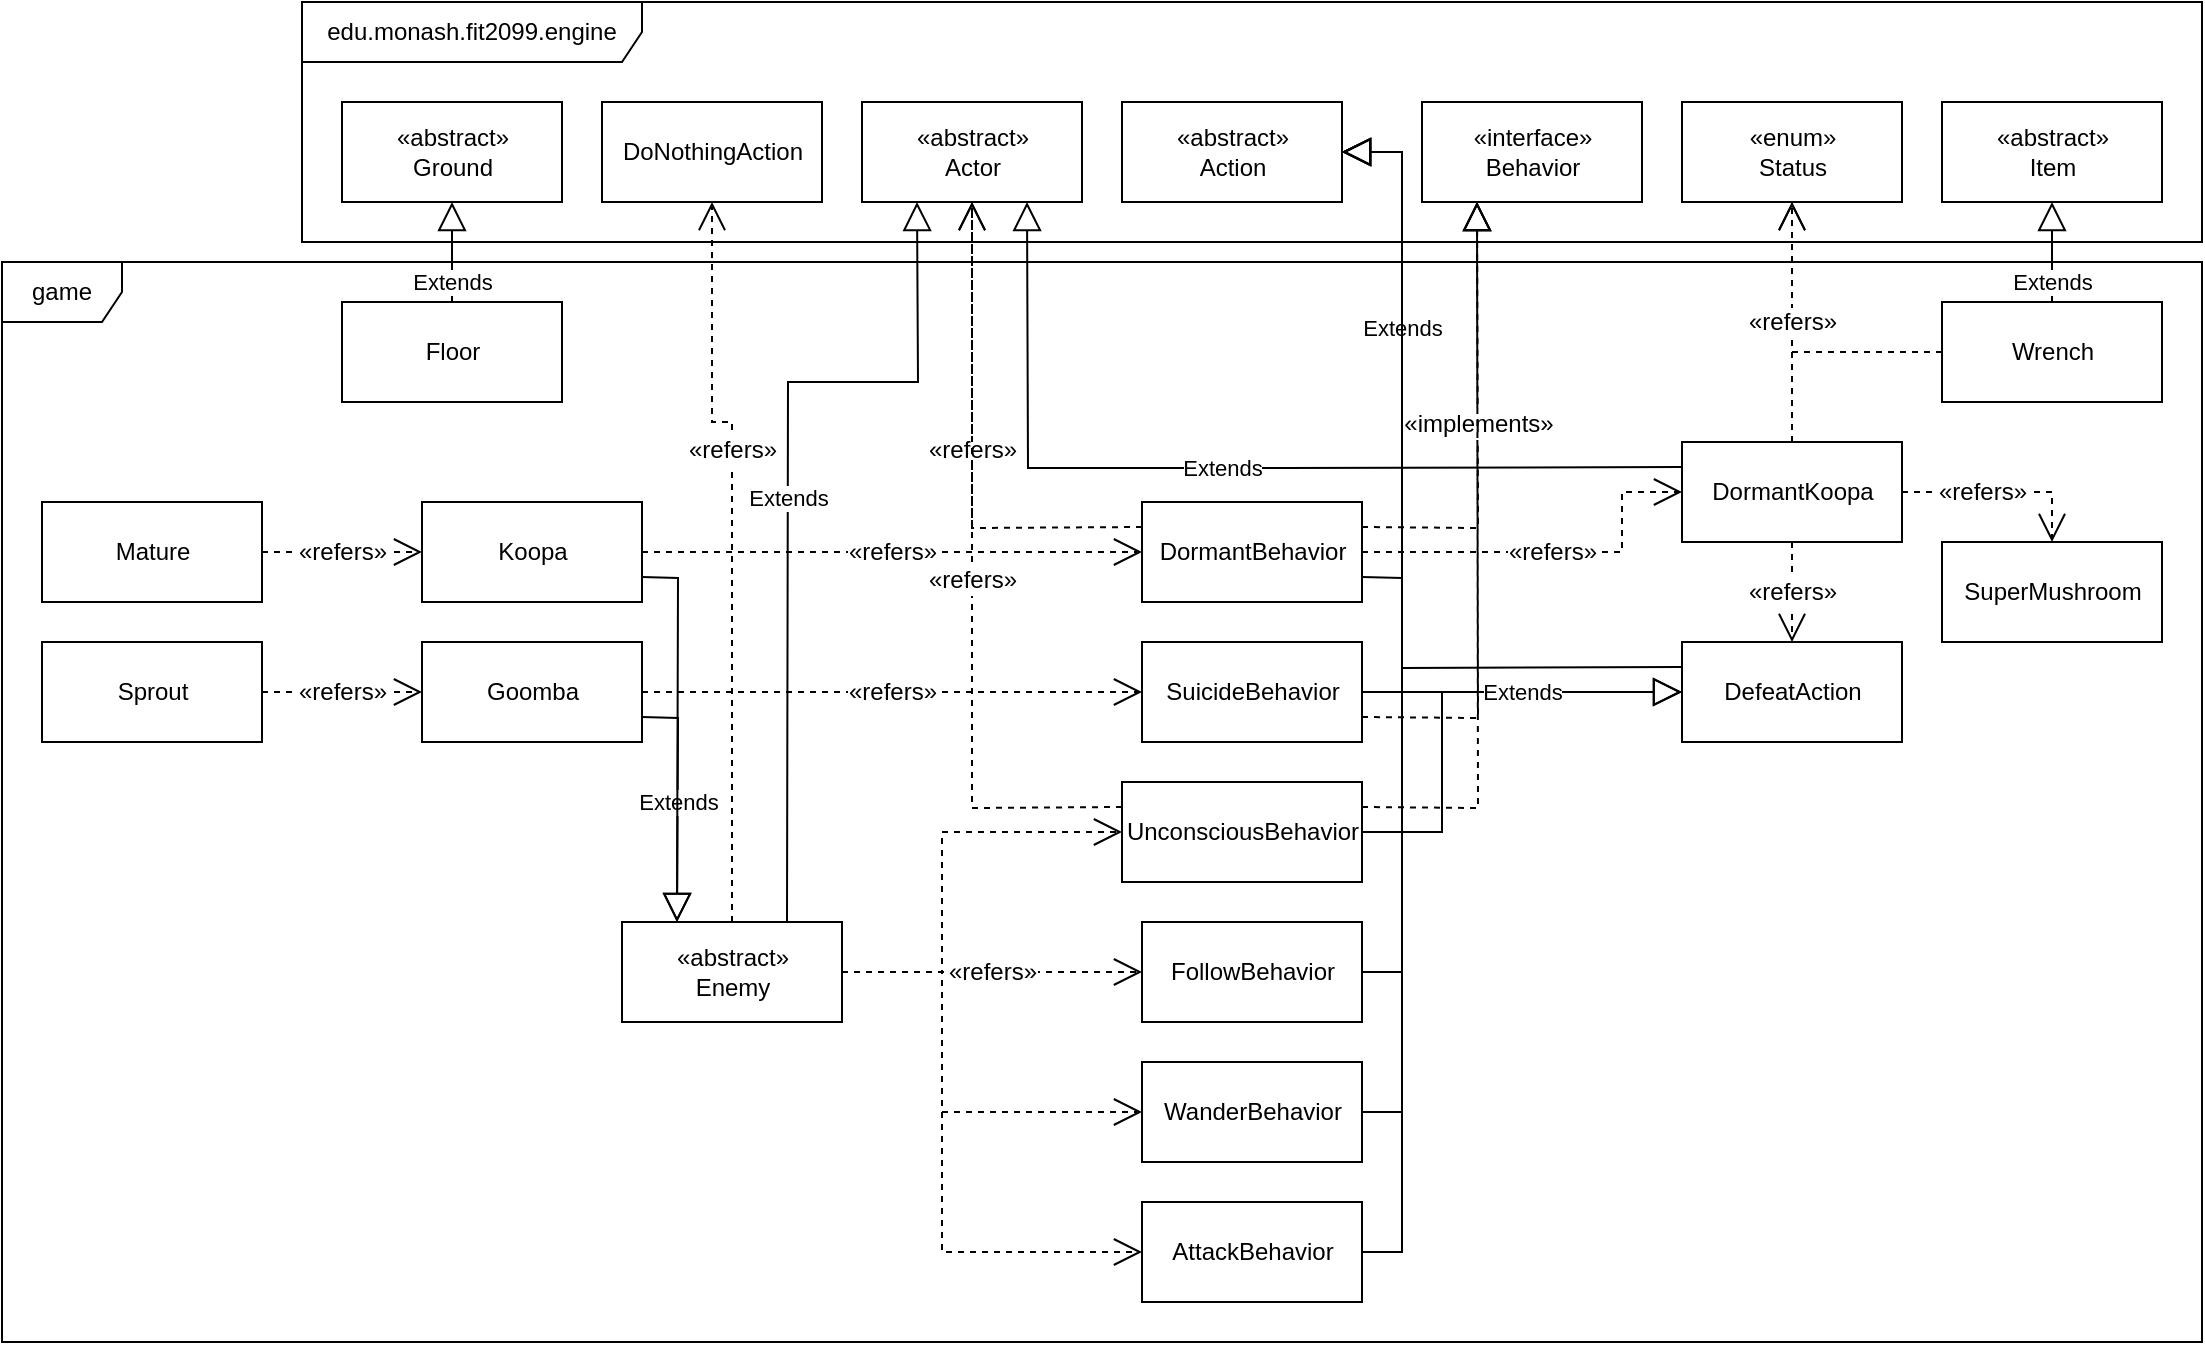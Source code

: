 <mxfile>
    <diagram id="pPEVgfL-dkFLMAk7b_JX" name="Page-1">
        <mxGraphModel dx="1452" dy="1133" grid="1" gridSize="10" guides="1" tooltips="1" connect="1" arrows="1" fold="1" page="1" pageScale="1" pageWidth="1169" pageHeight="827" math="0" shadow="0">
            <root>
                <mxCell id="0"/>
                <mxCell id="1" parent="0"/>
                <mxCell id="25" value="edu.monash.fit2099.engine" style="shape=umlFrame;whiteSpace=wrap;html=1;width=170;height=30;" parent="1" vertex="1">
                    <mxGeometry x="190" y="30" width="950" height="120" as="geometry"/>
                </mxCell>
                <mxCell id="26" value="game" style="shape=umlFrame;whiteSpace=wrap;html=1;" parent="1" vertex="1">
                    <mxGeometry x="40" y="160" width="1100" height="540" as="geometry"/>
                </mxCell>
                <mxCell id="3" value="Floor" style="html=1;" parent="1" vertex="1">
                    <mxGeometry x="210" y="180" width="110" height="50" as="geometry"/>
                </mxCell>
                <mxCell id="4" value="SuicideBehavior" style="html=1;" parent="1" vertex="1">
                    <mxGeometry x="610" y="350" width="110" height="50" as="geometry"/>
                </mxCell>
                <mxCell id="5" value="DefeatAction" style="html=1;" parent="1" vertex="1">
                    <mxGeometry x="880" y="350" width="110" height="50" as="geometry"/>
                </mxCell>
                <mxCell id="6" value="UnconsciousBehavior" style="html=1;" parent="1" vertex="1">
                    <mxGeometry x="600" y="420" width="120" height="50" as="geometry"/>
                </mxCell>
                <mxCell id="7" value="DormantBehavior" style="html=1;" parent="1" vertex="1">
                    <mxGeometry x="610" y="280" width="110" height="50" as="geometry"/>
                </mxCell>
                <mxCell id="8" value="AttackBehavior" style="html=1;" parent="1" vertex="1">
                    <mxGeometry x="610" y="630" width="110" height="50" as="geometry"/>
                </mxCell>
                <mxCell id="10" value="DormantKoopa" style="html=1;" parent="1" vertex="1">
                    <mxGeometry x="880" y="250" width="110" height="50" as="geometry"/>
                </mxCell>
                <mxCell id="11" value="Koopa" style="html=1;" parent="1" vertex="1">
                    <mxGeometry x="250" y="280" width="110" height="50" as="geometry"/>
                </mxCell>
                <mxCell id="12" value="Goomba" style="html=1;" parent="1" vertex="1">
                    <mxGeometry x="250" y="350" width="110" height="50" as="geometry"/>
                </mxCell>
                <mxCell id="13" value="Wrench" style="html=1;" parent="1" vertex="1">
                    <mxGeometry x="1010" y="180" width="110" height="50" as="geometry"/>
                </mxCell>
                <mxCell id="14" value="Mature" style="html=1;" parent="1" vertex="1">
                    <mxGeometry x="60" y="280" width="110" height="50" as="geometry"/>
                </mxCell>
                <mxCell id="15" value="Sprout" style="html=1;" parent="1" vertex="1">
                    <mxGeometry x="60" y="350" width="110" height="50" as="geometry"/>
                </mxCell>
                <mxCell id="16" value="«abstract»&lt;br&gt;Actor" style="html=1;" parent="1" vertex="1">
                    <mxGeometry x="470" y="80" width="110" height="50" as="geometry"/>
                </mxCell>
                <mxCell id="17" value="«abstract»&lt;br&gt;Enemy" style="html=1;" parent="1" vertex="1">
                    <mxGeometry x="350" y="490" width="110" height="50" as="geometry"/>
                </mxCell>
                <mxCell id="20" value="«enum»&lt;br&gt;Status" style="html=1;" parent="1" vertex="1">
                    <mxGeometry x="880" y="80" width="110" height="50" as="geometry"/>
                </mxCell>
                <mxCell id="21" value="«abstract»&lt;br&gt;Ground&lt;span style=&quot;color: rgba(0 , 0 , 0 , 0) ; font-family: monospace ; font-size: 0px&quot;&gt;%3CmxGraphModel%3E%3Croot%3E%3CmxCell%20id%3D%220%22%2F%3E%3CmxCell%20id%3D%221%22%20parent%3D%220%22%2F%3E%3CmxCell%20id%3D%222%22%20value%3D%22Extends%22%20style%3D%22endArrow%3Dblock%3BendSize%3D12%3Bhtml%3D1%3BendFill%3D0%3BentryX%3D0.5%3BentryY%3D1%3BentryDx%3D0%3BentryDy%3D0%3BexitX%3D1%3BexitY%3D0.5%3BexitDx%3D0%3BexitDy%3D0%3Brounded%3D0%3B%22%20edge%3D%221%22%20parent%3D%221%22%3E%3CmxGeometry%20width%3D%22160%22%20relative%3D%221%22%20as%3D%22geometry%22%3E%3CmxPoint%20x%3D%22820%22%20y%3D%22455%22%20as%3D%22sourcePoint%22%2F%3E%3CmxPoint%20x%3D%22875%22%20y%3D%22345%22%20as%3D%22targetPoint%22%2F%3E%3CArray%20as%3D%22points%22%3E%3CmxPoint%20x%3D%22875%22%20y%3D%22455%22%2F%3E%3C%2FArray%3E%3C%2FmxGeometry%3E%3C%2FmxCell%3E%3C%2Froot%3E%3C%2FmxGraphModel%3E&lt;/span&gt;" style="html=1;" parent="1" vertex="1">
                    <mxGeometry x="210" y="80" width="110" height="50" as="geometry"/>
                </mxCell>
                <mxCell id="22" value="Extends" style="endArrow=block;endSize=12;html=1;endFill=0;entryX=0.5;entryY=1;entryDx=0;entryDy=0;exitX=0.5;exitY=0;exitDx=0;exitDy=0;rounded=0;" parent="1" source="3" target="21" edge="1">
                    <mxGeometry x="-0.6" width="160" relative="1" as="geometry">
                        <mxPoint x="1830" y="645" as="sourcePoint"/>
                        <mxPoint x="1885" y="535" as="targetPoint"/>
                        <Array as="points"/>
                        <mxPoint as="offset"/>
                    </mxGeometry>
                </mxCell>
                <mxCell id="23" value="" style="endArrow=block;endSize=12;html=1;endFill=0;dashed=1;entryX=0.25;entryY=1;entryDx=0;entryDy=0;exitX=1;exitY=0.25;exitDx=0;exitDy=0;rounded=0;" parent="1" source="6" target="33" edge="1">
                    <mxGeometry width="160" relative="1" as="geometry">
                        <mxPoint x="1010" y="199" as="sourcePoint"/>
                        <mxPoint x="960" y="169" as="targetPoint"/>
                        <Array as="points">
                            <mxPoint x="778" y="433"/>
                        </Array>
                    </mxGeometry>
                </mxCell>
                <mxCell id="24" value="«abstract»&lt;br&gt;Action" style="html=1;" parent="1" vertex="1">
                    <mxGeometry x="600" y="80" width="110" height="50" as="geometry"/>
                </mxCell>
                <mxCell id="27" value="«abstract»&lt;br&gt;Item" style="html=1;" parent="1" vertex="1">
                    <mxGeometry x="1010" y="80" width="110" height="50" as="geometry"/>
                </mxCell>
                <mxCell id="30" value="Extends" style="endArrow=block;endSize=12;html=1;endFill=0;rounded=0;exitX=0;exitY=0.25;exitDx=0;exitDy=0;entryX=1;entryY=0.5;entryDx=0;entryDy=0;" parent="1" source="5" target="24" edge="1">
                    <mxGeometry x="0.448" width="160" relative="1" as="geometry">
                        <mxPoint x="790" y="280" as="sourcePoint"/>
                        <mxPoint x="710" y="110" as="targetPoint"/>
                        <Array as="points">
                            <mxPoint x="740" y="363"/>
                            <mxPoint x="740" y="105"/>
                        </Array>
                        <mxPoint as="offset"/>
                    </mxGeometry>
                </mxCell>
                <mxCell id="33" value="«interface»&lt;br&gt;Behavior" style="html=1;" parent="1" vertex="1">
                    <mxGeometry x="750" y="80" width="110" height="50" as="geometry"/>
                </mxCell>
                <mxCell id="34" value="&lt;span style=&quot;font-size: 12px&quot;&gt;«refers»&lt;/span&gt;" style="endArrow=open;endSize=12;html=1;endFill=0;dashed=1;exitX=0.5;exitY=1;exitDx=0;exitDy=0;entryX=0.5;entryY=0;entryDx=0;entryDy=0;" parent="1" source="10" target="5" edge="1">
                    <mxGeometry width="160" relative="1" as="geometry">
                        <mxPoint x="482.5" y="49" as="sourcePoint"/>
                        <mxPoint x="727.5" y="-281" as="targetPoint"/>
                    </mxGeometry>
                </mxCell>
                <mxCell id="36" value="&lt;span style=&quot;font-size: 12px&quot;&gt;«implements»&lt;/span&gt;" style="endArrow=block;endSize=12;html=1;endFill=0;dashed=1;entryX=0.25;entryY=1;entryDx=0;entryDy=0;exitX=1;exitY=0.25;exitDx=0;exitDy=0;rounded=0;" parent="1" source="7" target="33" edge="1">
                    <mxGeometry width="160" relative="1" as="geometry">
                        <mxPoint x="340" y="349" as="sourcePoint"/>
                        <mxPoint x="457.5" y="273" as="targetPoint"/>
                        <Array as="points">
                            <mxPoint x="778" y="293"/>
                        </Array>
                    </mxGeometry>
                </mxCell>
                <mxCell id="37" value="" style="endArrow=block;endSize=12;html=1;endFill=0;dashed=1;exitX=1;exitY=0.75;exitDx=0;exitDy=0;entryX=0.25;entryY=1;entryDx=0;entryDy=0;rounded=0;" parent="1" source="4" target="33" edge="1">
                    <mxGeometry width="160" relative="1" as="geometry">
                        <mxPoint x="350" y="359" as="sourcePoint"/>
                        <mxPoint x="1180" y="310" as="targetPoint"/>
                        <Array as="points">
                            <mxPoint x="778" y="388"/>
                        </Array>
                    </mxGeometry>
                </mxCell>
                <mxCell id="38" value="Extends" style="endArrow=block;endSize=12;html=1;endFill=0;entryX=0.25;entryY=1;entryDx=0;entryDy=0;exitX=0.75;exitY=0;exitDx=0;exitDy=0;rounded=0;" parent="1" source="17" target="16" edge="1">
                    <mxGeometry width="160" relative="1" as="geometry">
                        <mxPoint x="625" y="459" as="sourcePoint"/>
                        <mxPoint x="530" y="404" as="targetPoint"/>
                        <Array as="points">
                            <mxPoint x="433" y="220"/>
                            <mxPoint x="498" y="220"/>
                        </Array>
                    </mxGeometry>
                </mxCell>
                <mxCell id="40" value="Extends" style="endArrow=block;endSize=12;html=1;endFill=0;entryX=0.25;entryY=0;entryDx=0;entryDy=0;exitX=1;exitY=0.75;exitDx=0;exitDy=0;rounded=0;" parent="1" source="12" target="17" edge="1">
                    <mxGeometry width="160" relative="1" as="geometry">
                        <mxPoint x="645" y="479" as="sourcePoint"/>
                        <mxPoint x="550" y="424" as="targetPoint"/>
                        <Array as="points">
                            <mxPoint x="378" y="388"/>
                        </Array>
                    </mxGeometry>
                </mxCell>
                <mxCell id="41" value="Extends" style="endArrow=block;endSize=12;html=1;endFill=0;entryX=0.75;entryY=1;entryDx=0;entryDy=0;rounded=0;exitX=0;exitY=0.25;exitDx=0;exitDy=0;" parent="1" source="10" target="16" edge="1">
                    <mxGeometry width="160" relative="1" as="geometry">
                        <mxPoint x="830" y="409" as="sourcePoint"/>
                        <mxPoint x="560" y="434" as="targetPoint"/>
                        <Array as="points">
                            <mxPoint x="680" y="263"/>
                            <mxPoint x="553" y="263"/>
                        </Array>
                    </mxGeometry>
                </mxCell>
                <mxCell id="42" value="&lt;span style=&quot;font-size: 12px&quot;&gt;«refers»&lt;/span&gt;" style="endArrow=open;endSize=12;html=1;endFill=0;dashed=1;entryX=0;entryY=0.5;entryDx=0;entryDy=0;exitX=1;exitY=0.5;exitDx=0;exitDy=0;" parent="1" source="12" target="4" edge="1">
                    <mxGeometry width="160" relative="1" as="geometry">
                        <mxPoint x="665" y="244" as="sourcePoint"/>
                        <mxPoint x="915" y="299" as="targetPoint"/>
                    </mxGeometry>
                </mxCell>
                <mxCell id="43" value="&lt;span style=&quot;font-size: 12px&quot;&gt;«refers»&lt;/span&gt;" style="endArrow=open;endSize=12;html=1;endFill=0;dashed=1;exitX=1;exitY=0.5;exitDx=0;exitDy=0;entryX=0;entryY=0.5;entryDx=0;entryDy=0;" parent="1" source="11" target="7" edge="1">
                    <mxGeometry width="160" relative="1" as="geometry">
                        <mxPoint x="720" y="214" as="sourcePoint"/>
                        <mxPoint x="630" y="234" as="targetPoint"/>
                    </mxGeometry>
                </mxCell>
                <mxCell id="44" value="&lt;span style=&quot;font-size: 12px&quot;&gt;«refers»&lt;/span&gt;" style="endArrow=open;endSize=12;html=1;endFill=0;dashed=1;exitX=1;exitY=0.5;exitDx=0;exitDy=0;entryX=0;entryY=0.5;entryDx=0;entryDy=0;" parent="1" source="15" target="12" edge="1">
                    <mxGeometry width="160" relative="1" as="geometry">
                        <mxPoint x="650" y="144" as="sourcePoint"/>
                        <mxPoint x="460" y="234" as="targetPoint"/>
                    </mxGeometry>
                </mxCell>
                <mxCell id="45" value="&lt;span style=&quot;font-size: 12px&quot;&gt;«refers»&lt;/span&gt;" style="endArrow=open;endSize=12;html=1;endFill=0;dashed=1;exitX=1;exitY=0.5;exitDx=0;exitDy=0;entryX=0;entryY=0.5;entryDx=0;entryDy=0;" parent="1" source="14" target="11" edge="1">
                    <mxGeometry width="160" relative="1" as="geometry">
                        <mxPoint x="575" y="119" as="sourcePoint"/>
                        <mxPoint x="577.5" y="173" as="targetPoint"/>
                    </mxGeometry>
                </mxCell>
                <mxCell id="46" value="SuperMushroom" style="html=1;" parent="1" vertex="1">
                    <mxGeometry x="1010" y="300" width="110" height="50" as="geometry"/>
                </mxCell>
                <mxCell id="47" value="WanderBehavior" style="html=1;" parent="1" vertex="1">
                    <mxGeometry x="610" y="560" width="110" height="50" as="geometry"/>
                </mxCell>
                <mxCell id="50" value="&lt;span style=&quot;font-size: 12px&quot;&gt;«refers»&lt;/span&gt;" style="endArrow=open;endSize=12;html=1;endFill=0;dashed=1;entryX=0;entryY=0.5;entryDx=0;entryDy=0;exitX=1;exitY=0.5;exitDx=0;exitDy=0;" parent="1" source="17" target="49" edge="1">
                    <mxGeometry width="160" relative="1" as="geometry">
                        <mxPoint x="720" y="419" as="sourcePoint"/>
                        <mxPoint x="620" y="304" as="targetPoint"/>
                    </mxGeometry>
                </mxCell>
                <mxCell id="51" value="" style="endArrow=open;endSize=12;html=1;endFill=0;dashed=1;exitX=1;exitY=0.5;exitDx=0;exitDy=0;entryX=0;entryY=0.5;entryDx=0;entryDy=0;rounded=0;" parent="1" source="17" target="47" edge="1">
                    <mxGeometry width="160" relative="1" as="geometry">
                        <mxPoint x="770" y="474" as="sourcePoint"/>
                        <mxPoint x="680" y="484" as="targetPoint"/>
                        <Array as="points">
                            <mxPoint x="510" y="515"/>
                            <mxPoint x="510" y="585"/>
                        </Array>
                    </mxGeometry>
                </mxCell>
                <mxCell id="52" value="" style="endArrow=open;endSize=12;html=1;endFill=0;dashed=1;exitX=1;exitY=0.5;exitDx=0;exitDy=0;entryX=0;entryY=0.5;entryDx=0;entryDy=0;rounded=0;" parent="1" source="17" target="8" edge="1">
                    <mxGeometry x="0.192" y="4" width="160" relative="1" as="geometry">
                        <mxPoint x="780" y="484" as="sourcePoint"/>
                        <mxPoint x="690" y="494" as="targetPoint"/>
                        <Array as="points">
                            <mxPoint x="510" y="515"/>
                            <mxPoint x="510" y="655"/>
                        </Array>
                        <mxPoint as="offset"/>
                    </mxGeometry>
                </mxCell>
                <mxCell id="53" value="&lt;span style=&quot;font-size: 12px&quot;&gt;«refers»&lt;/span&gt;" style="endArrow=open;endSize=12;html=1;endFill=0;dashed=1;entryX=0.5;entryY=1;entryDx=0;entryDy=0;startArrow=none;rounded=0;exitX=0;exitY=0.25;exitDx=0;exitDy=0;" parent="1" source="7" target="16" edge="1">
                    <mxGeometry width="160" relative="1" as="geometry">
                        <mxPoint x="620" y="240" as="sourcePoint"/>
                        <mxPoint x="890" y="609" as="targetPoint"/>
                        <Array as="points">
                            <mxPoint x="525" y="293"/>
                        </Array>
                    </mxGeometry>
                </mxCell>
                <mxCell id="55" value="" style="endArrow=block;endSize=12;html=1;endFill=0;entryX=0;entryY=0.5;entryDx=0;entryDy=0;exitX=1;exitY=0.5;exitDx=0;exitDy=0;rounded=0;" parent="1" source="6" target="5" edge="1">
                    <mxGeometry width="160" relative="1" as="geometry">
                        <mxPoint x="752.5" y="429" as="sourcePoint"/>
                        <mxPoint x="672.5" y="309" as="targetPoint"/>
                        <Array as="points">
                            <mxPoint x="760" y="445"/>
                            <mxPoint x="760" y="375"/>
                        </Array>
                    </mxGeometry>
                </mxCell>
                <mxCell id="56" value="Extends" style="endArrow=block;endSize=12;html=1;endFill=0;entryX=0;entryY=0.5;entryDx=0;entryDy=0;exitX=1;exitY=0.5;exitDx=0;exitDy=0;rounded=0;" parent="1" source="4" target="5" edge="1">
                    <mxGeometry width="160" relative="1" as="geometry">
                        <mxPoint x="850" y="356.5" as="sourcePoint"/>
                        <mxPoint x="880" y="346.5" as="targetPoint"/>
                        <Array as="points"/>
                    </mxGeometry>
                </mxCell>
                <mxCell id="57" value="Extends" style="endArrow=block;endSize=12;html=1;endFill=0;exitX=0.5;exitY=0;exitDx=0;exitDy=0;rounded=0;" parent="1" source="13" target="27" edge="1">
                    <mxGeometry x="-0.6" width="160" relative="1" as="geometry">
                        <mxPoint x="780" y="71.5" as="sourcePoint"/>
                        <mxPoint x="840" y="71.5" as="targetPoint"/>
                        <Array as="points"/>
                        <mxPoint as="offset"/>
                    </mxGeometry>
                </mxCell>
                <mxCell id="58" value="&lt;span style=&quot;font-size: 12px&quot;&gt;«refers»&lt;/span&gt;" style="endArrow=open;endSize=12;html=1;endFill=0;dashed=1;exitX=1;exitY=0.5;exitDx=0;exitDy=0;entryX=0.5;entryY=0;entryDx=0;entryDy=0;rounded=0;" parent="1" source="10" target="46" edge="1">
                    <mxGeometry x="-0.2" width="160" relative="1" as="geometry">
                        <mxPoint x="897.5" y="359" as="sourcePoint"/>
                        <mxPoint x="887.5" y="439" as="targetPoint"/>
                        <Array as="points">
                            <mxPoint x="1065" y="275"/>
                        </Array>
                        <mxPoint as="offset"/>
                    </mxGeometry>
                </mxCell>
                <mxCell id="59" value="" style="endArrow=open;endSize=12;html=1;endFill=0;dashed=1;exitX=0;exitY=0.5;exitDx=0;exitDy=0;entryX=0.5;entryY=1;entryDx=0;entryDy=0;rounded=0;" parent="1" source="13" target="20" edge="1">
                    <mxGeometry width="160" relative="1" as="geometry">
                        <mxPoint x="760" y="329" as="sourcePoint"/>
                        <mxPoint x="950" y="319" as="targetPoint"/>
                        <Array as="points">
                            <mxPoint x="935" y="205"/>
                        </Array>
                    </mxGeometry>
                </mxCell>
                <mxCell id="62" value="&lt;span style=&quot;font-size: 12px&quot;&gt;«refers»&lt;/span&gt;" style="endArrow=open;endSize=12;html=1;endFill=0;dashed=1;exitX=1;exitY=0.5;exitDx=0;exitDy=0;entryX=0;entryY=0.5;entryDx=0;entryDy=0;rounded=0;" parent="1" source="7" target="10" edge="1">
                    <mxGeometry width="160" relative="1" as="geometry">
                        <mxPoint x="970" y="579" as="sourcePoint"/>
                        <mxPoint x="870" y="564" as="targetPoint"/>
                        <Array as="points">
                            <mxPoint x="850" y="305"/>
                            <mxPoint x="850" y="275"/>
                        </Array>
                    </mxGeometry>
                </mxCell>
                <mxCell id="63" value="" style="endArrow=block;endSize=12;html=1;endFill=0;exitX=1;exitY=0.75;exitDx=0;exitDy=0;rounded=0;entryX=1;entryY=0.5;entryDx=0;entryDy=0;" parent="1" source="7" target="24" edge="1">
                    <mxGeometry width="160" relative="1" as="geometry">
                        <mxPoint x="1030" y="579" as="sourcePoint"/>
                        <mxPoint x="690" y="60" as="targetPoint"/>
                        <Array as="points">
                            <mxPoint x="740" y="318"/>
                            <mxPoint x="740" y="105"/>
                        </Array>
                    </mxGeometry>
                </mxCell>
                <mxCell id="64" value="" style="endArrow=block;endSize=12;html=1;endFill=0;entryX=1;entryY=0.5;entryDx=0;entryDy=0;exitX=1;exitY=0.5;exitDx=0;exitDy=0;rounded=0;" parent="1" source="8" target="24" edge="1">
                    <mxGeometry width="160" relative="1" as="geometry">
                        <mxPoint x="820" y="321.5" as="sourcePoint"/>
                        <mxPoint x="867.5" y="179" as="targetPoint"/>
                        <Array as="points">
                            <mxPoint x="740" y="655"/>
                            <mxPoint x="740" y="105"/>
                        </Array>
                    </mxGeometry>
                </mxCell>
                <mxCell id="66" value="" style="endArrow=block;endSize=12;html=1;endFill=0;exitX=1;exitY=0.5;exitDx=0;exitDy=0;rounded=0;entryX=1;entryY=0.5;entryDx=0;entryDy=0;" parent="1" source="47" target="24" edge="1">
                    <mxGeometry width="160" relative="1" as="geometry">
                        <mxPoint x="780" y="479" as="sourcePoint"/>
                        <mxPoint x="930" y="540" as="targetPoint"/>
                        <Array as="points">
                            <mxPoint x="740" y="585"/>
                            <mxPoint x="740" y="105"/>
                        </Array>
                    </mxGeometry>
                </mxCell>
                <mxCell id="67" value="" style="endArrow=block;endSize=12;html=1;endFill=0;entryX=1;entryY=0.5;entryDx=0;entryDy=0;exitX=1;exitY=0.5;exitDx=0;exitDy=0;rounded=0;" parent="1" source="49" target="24" edge="1">
                    <mxGeometry width="160" relative="1" as="geometry">
                        <mxPoint x="790" y="489" as="sourcePoint"/>
                        <mxPoint x="797.5" y="549" as="targetPoint"/>
                        <Array as="points">
                            <mxPoint x="740" y="515"/>
                            <mxPoint x="740" y="105"/>
                        </Array>
                    </mxGeometry>
                </mxCell>
                <mxCell id="68" value="" style="endArrow=open;endSize=12;html=1;endFill=0;dashed=1;exitX=1;exitY=0.5;exitDx=0;exitDy=0;entryX=0;entryY=0.5;entryDx=0;entryDy=0;rounded=0;" parent="1" source="17" target="6" edge="1">
                    <mxGeometry width="160" relative="1" as="geometry">
                        <mxPoint x="750" y="604" as="sourcePoint"/>
                        <mxPoint x="940" y="604" as="targetPoint"/>
                        <Array as="points">
                            <mxPoint x="510" y="515"/>
                            <mxPoint x="510" y="445"/>
                        </Array>
                    </mxGeometry>
                </mxCell>
                <mxCell id="49" value="FollowBehavior" style="html=1;" parent="1" vertex="1">
                    <mxGeometry x="610" y="490" width="110" height="50" as="geometry"/>
                </mxCell>
                <mxCell id="70" value="&lt;span style=&quot;font-size: 12px&quot;&gt;«refers»&lt;/span&gt;" style="endArrow=open;endSize=12;html=1;endFill=0;dashed=1;exitX=0;exitY=0.25;exitDx=0;exitDy=0;entryX=0.5;entryY=1;entryDx=0;entryDy=0;startArrow=none;rounded=0;" edge="1" parent="1" source="6" target="16">
                    <mxGeometry width="160" relative="1" as="geometry">
                        <mxPoint x="675" y="290" as="sourcePoint"/>
                        <mxPoint x="625" y="190" as="targetPoint"/>
                        <Array as="points">
                            <mxPoint x="525" y="433"/>
                        </Array>
                    </mxGeometry>
                </mxCell>
                <mxCell id="71" value="&lt;span style=&quot;font-size: 12px&quot;&gt;«refers»&lt;/span&gt;" style="endArrow=open;endSize=12;html=1;endFill=0;dashed=1;exitX=0.5;exitY=0;exitDx=0;exitDy=0;entryX=0.5;entryY=1;entryDx=0;entryDy=0;" edge="1" parent="1" source="10" target="20">
                    <mxGeometry width="160" relative="1" as="geometry">
                        <mxPoint x="775" y="200" as="sourcePoint"/>
                        <mxPoint x="775" y="150" as="targetPoint"/>
                    </mxGeometry>
                </mxCell>
                <mxCell id="39" value="" style="endArrow=block;endSize=12;html=1;endFill=0;exitX=1;exitY=0.75;exitDx=0;exitDy=0;rounded=0;entryX=0.25;entryY=0;entryDx=0;entryDy=0;" parent="1" source="11" target="17" edge="1">
                    <mxGeometry width="160" relative="1" as="geometry">
                        <mxPoint x="635" y="469" as="sourcePoint"/>
                        <mxPoint x="540" y="414" as="targetPoint"/>
                        <Array as="points">
                            <mxPoint x="378" y="318"/>
                        </Array>
                    </mxGeometry>
                </mxCell>
                <mxCell id="74" value="DoNothingAction" style="html=1;" vertex="1" parent="1">
                    <mxGeometry x="340" y="80" width="110" height="50" as="geometry"/>
                </mxCell>
                <mxCell id="77" value="&lt;span style=&quot;font-size: 12px&quot;&gt;«refers»&lt;/span&gt;" style="endArrow=open;endSize=12;html=1;endFill=0;dashed=1;exitX=0.5;exitY=0;exitDx=0;exitDy=0;entryX=0.5;entryY=1;entryDx=0;entryDy=0;rounded=0;" edge="1" parent="1" source="17" target="74">
                    <mxGeometry x="0.278" width="160" relative="1" as="geometry">
                        <mxPoint x="370" y="315" as="sourcePoint"/>
                        <mxPoint x="620" y="315" as="targetPoint"/>
                        <Array as="points">
                            <mxPoint x="405" y="240"/>
                            <mxPoint x="395" y="240"/>
                        </Array>
                        <mxPoint as="offset"/>
                    </mxGeometry>
                </mxCell>
            </root>
        </mxGraphModel>
    </diagram>
</mxfile>